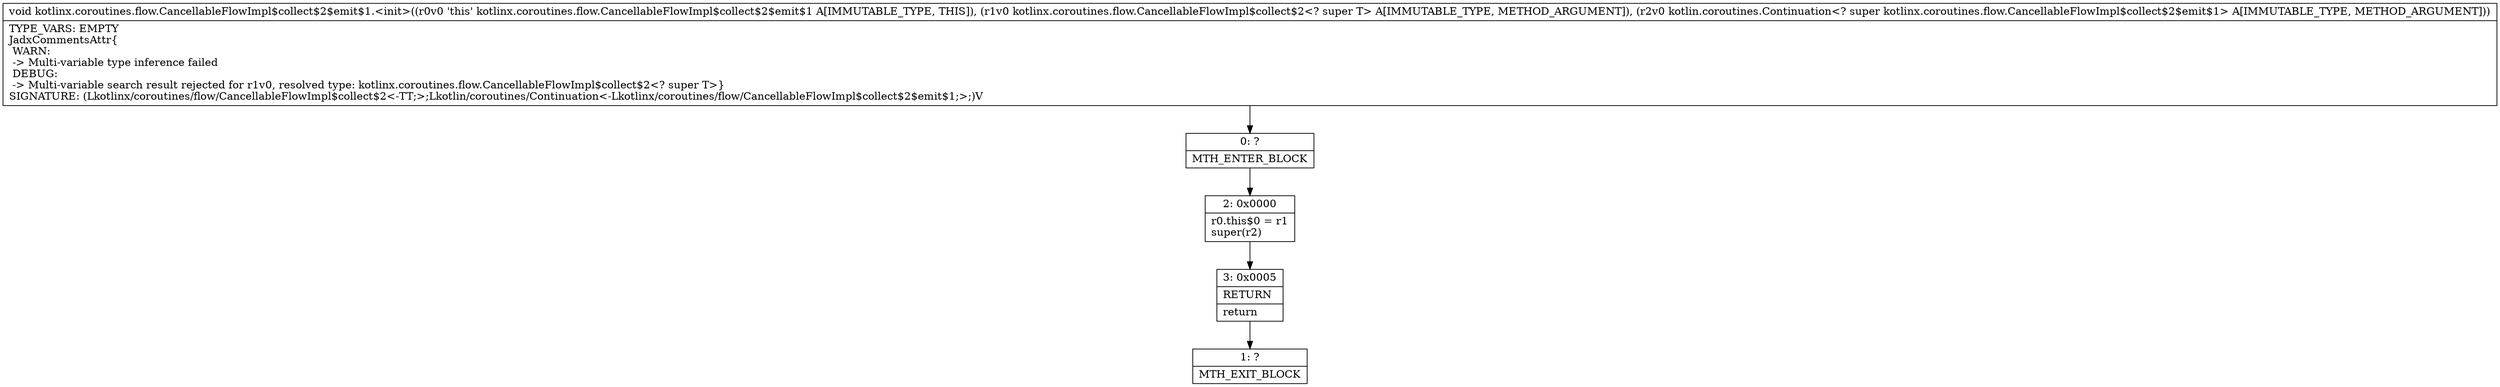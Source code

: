 digraph "CFG forkotlinx.coroutines.flow.CancellableFlowImpl$collect$2$emit$1.\<init\>(Lkotlinx\/coroutines\/flow\/CancellableFlowImpl$collect$2;Lkotlin\/coroutines\/Continuation;)V" {
Node_0 [shape=record,label="{0\:\ ?|MTH_ENTER_BLOCK\l}"];
Node_2 [shape=record,label="{2\:\ 0x0000|r0.this$0 = r1\lsuper(r2)\l}"];
Node_3 [shape=record,label="{3\:\ 0x0005|RETURN\l|return\l}"];
Node_1 [shape=record,label="{1\:\ ?|MTH_EXIT_BLOCK\l}"];
MethodNode[shape=record,label="{void kotlinx.coroutines.flow.CancellableFlowImpl$collect$2$emit$1.\<init\>((r0v0 'this' kotlinx.coroutines.flow.CancellableFlowImpl$collect$2$emit$1 A[IMMUTABLE_TYPE, THIS]), (r1v0 kotlinx.coroutines.flow.CancellableFlowImpl$collect$2\<? super T\> A[IMMUTABLE_TYPE, METHOD_ARGUMENT]), (r2v0 kotlin.coroutines.Continuation\<? super kotlinx.coroutines.flow.CancellableFlowImpl$collect$2$emit$1\> A[IMMUTABLE_TYPE, METHOD_ARGUMENT]))  | TYPE_VARS: EMPTY\lJadxCommentsAttr\{\l WARN: \l \-\> Multi\-variable type inference failed\l DEBUG: \l \-\> Multi\-variable search result rejected for r1v0, resolved type: kotlinx.coroutines.flow.CancellableFlowImpl$collect$2\<? super T\>\}\lSIGNATURE: (Lkotlinx\/coroutines\/flow\/CancellableFlowImpl$collect$2\<\-TT;\>;Lkotlin\/coroutines\/Continuation\<\-Lkotlinx\/coroutines\/flow\/CancellableFlowImpl$collect$2$emit$1;\>;)V\l}"];
MethodNode -> Node_0;Node_0 -> Node_2;
Node_2 -> Node_3;
Node_3 -> Node_1;
}

